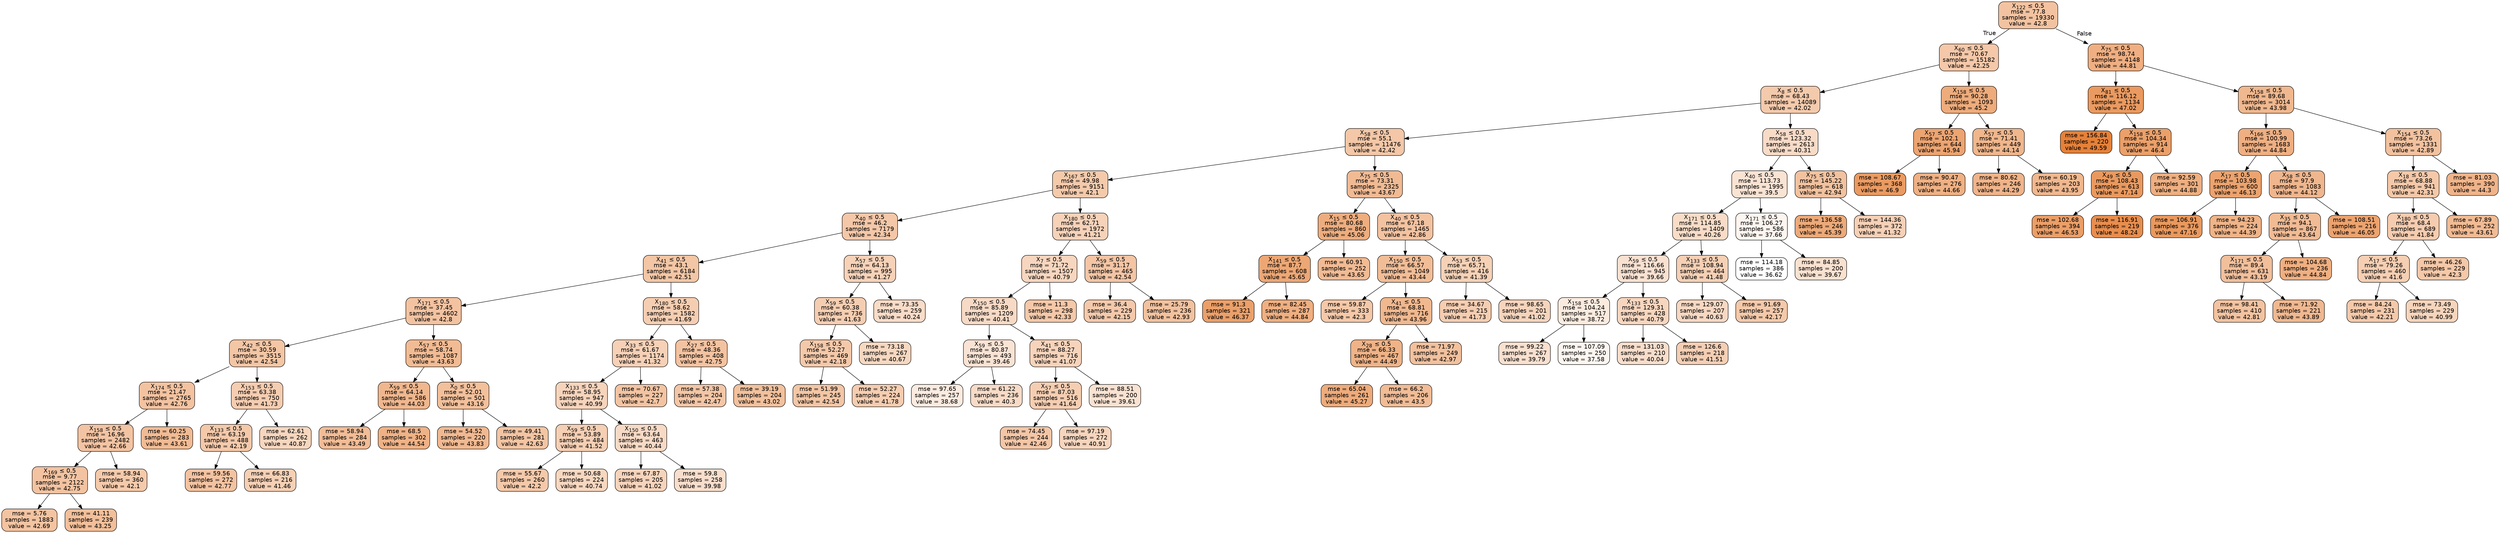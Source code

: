 digraph Tree {
node [shape=box, style="filled, rounded", color="black", fontname=helvetica] ;
edge [fontname=helvetica] ;
0 [label=<X<SUB>122</SUB> &le; 0.5<br/>mse = 77.8<br/>samples = 19330<br/>value = 42.8>, fillcolor="#f3c3a1"] ;
1 [label=<X<SUB>60</SUB> &le; 0.5<br/>mse = 70.67<br/>samples = 15182<br/>value = 42.25>, fillcolor="#f4c8a9"] ;
0 -> 1 [labeldistance=2.5, labelangle=45, headlabel="True"] ;
2 [label=<X<SUB>8</SUB> &le; 0.5<br/>mse = 68.43<br/>samples = 14089<br/>value = 42.02>, fillcolor="#f4caac"] ;
1 -> 2 ;
3 [label=<X<SUB>58</SUB> &le; 0.5<br/>mse = 55.1<br/>samples = 11476<br/>value = 42.42>, fillcolor="#f3c7a7"] ;
2 -> 3 ;
4 [label=<X<SUB>167</SUB> &le; 0.5<br/>mse = 49.98<br/>samples = 9151<br/>value = 42.1>, fillcolor="#f4caab"] ;
3 -> 4 ;
5 [label=<X<SUB>40</SUB> &le; 0.5<br/>mse = 46.2<br/>samples = 7179<br/>value = 42.34>, fillcolor="#f4c7a8"] ;
4 -> 5 ;
6 [label=<X<SUB>41</SUB> &le; 0.5<br/>mse = 43.1<br/>samples = 6184<br/>value = 42.51>, fillcolor="#f3c6a5"] ;
5 -> 6 ;
7 [label=<X<SUB>171</SUB> &le; 0.5<br/>mse = 37.45<br/>samples = 4602<br/>value = 42.8>, fillcolor="#f3c3a1"] ;
6 -> 7 ;
8 [label=<X<SUB>42</SUB> &le; 0.5<br/>mse = 30.59<br/>samples = 3515<br/>value = 42.54>, fillcolor="#f3c6a5"] ;
7 -> 8 ;
9 [label=<X<SUB>174</SUB> &le; 0.5<br/>mse = 21.47<br/>samples = 2765<br/>value = 42.76>, fillcolor="#f3c3a1"] ;
8 -> 9 ;
10 [label=<X<SUB>158</SUB> &le; 0.5<br/>mse = 16.96<br/>samples = 2482<br/>value = 42.66>, fillcolor="#f3c4a3"] ;
9 -> 10 ;
11 [label=<X<SUB>169</SUB> &le; 0.5<br/>mse = 9.77<br/>samples = 2122<br/>value = 42.75>, fillcolor="#f3c3a1"] ;
10 -> 11 ;
12 [label=<mse = 5.76<br/>samples = 1883<br/>value = 42.69>, fillcolor="#f3c4a2"] ;
11 -> 12 ;
13 [label=<mse = 41.11<br/>samples = 239<br/>value = 43.25>, fillcolor="#f2bf9a"] ;
11 -> 13 ;
14 [label=<mse = 58.94<br/>samples = 360<br/>value = 42.1>, fillcolor="#f4caab"] ;
10 -> 14 ;
15 [label=<mse = 60.25<br/>samples = 283<br/>value = 43.61>, fillcolor="#f1bb94"] ;
9 -> 15 ;
16 [label=<X<SUB>153</SUB> &le; 0.5<br/>mse = 63.38<br/>samples = 750<br/>value = 41.73>, fillcolor="#f5cdb1"] ;
8 -> 16 ;
17 [label=<X<SUB>133</SUB> &le; 0.5<br/>mse = 63.19<br/>samples = 488<br/>value = 42.19>, fillcolor="#f4c9aa"] ;
16 -> 17 ;
18 [label=<mse = 59.56<br/>samples = 272<br/>value = 42.77>, fillcolor="#f3c3a1"] ;
17 -> 18 ;
19 [label=<mse = 66.83<br/>samples = 216<br/>value = 41.46>, fillcolor="#f5d0b5"] ;
17 -> 19 ;
20 [label=<mse = 62.61<br/>samples = 262<br/>value = 40.87>, fillcolor="#f6d6be"] ;
16 -> 20 ;
21 [label=<X<SUB>57</SUB> &le; 0.5<br/>mse = 58.74<br/>samples = 1087<br/>value = 43.63>, fillcolor="#f1bb94"] ;
7 -> 21 ;
22 [label=<X<SUB>59</SUB> &le; 0.5<br/>mse = 64.14<br/>samples = 586<br/>value = 44.03>, fillcolor="#f0b78e"] ;
21 -> 22 ;
23 [label=<mse = 58.94<br/>samples = 284<br/>value = 43.49>, fillcolor="#f1bc96"] ;
22 -> 23 ;
24 [label=<mse = 68.5<br/>samples = 302<br/>value = 44.54>, fillcolor="#efb286"] ;
22 -> 24 ;
25 [label=<X<SUB>0</SUB> &le; 0.5<br/>mse = 52.01<br/>samples = 501<br/>value = 43.16>, fillcolor="#f2c09b"] ;
21 -> 25 ;
26 [label=<mse = 54.52<br/>samples = 220<br/>value = 43.83>, fillcolor="#f1b991"] ;
25 -> 26 ;
27 [label=<mse = 49.41<br/>samples = 281<br/>value = 42.63>, fillcolor="#f3c5a3"] ;
25 -> 27 ;
28 [label=<X<SUB>180</SUB> &le; 0.5<br/>mse = 58.62<br/>samples = 1582<br/>value = 41.69>, fillcolor="#f5ceb2"] ;
6 -> 28 ;
29 [label=<X<SUB>33</SUB> &le; 0.5<br/>mse = 61.67<br/>samples = 1174<br/>value = 41.32>, fillcolor="#f6d1b7"] ;
28 -> 29 ;
30 [label=<X<SUB>133</SUB> &le; 0.5<br/>mse = 58.95<br/>samples = 947<br/>value = 40.99>, fillcolor="#f6d4bc"] ;
29 -> 30 ;
31 [label=<X<SUB>59</SUB> &le; 0.5<br/>mse = 53.89<br/>samples = 484<br/>value = 41.52>, fillcolor="#f5cfb4"] ;
30 -> 31 ;
32 [label=<mse = 55.67<br/>samples = 260<br/>value = 42.2>, fillcolor="#f4c9aa"] ;
31 -> 32 ;
33 [label=<mse = 50.68<br/>samples = 224<br/>value = 40.74>, fillcolor="#f7d7c0"] ;
31 -> 33 ;
34 [label=<X<SUB>150</SUB> &le; 0.5<br/>mse = 63.64<br/>samples = 463<br/>value = 40.44>, fillcolor="#f7dac5"] ;
30 -> 34 ;
35 [label=<mse = 67.87<br/>samples = 205<br/>value = 41.02>, fillcolor="#f6d4bc"] ;
34 -> 35 ;
36 [label=<mse = 59.8<br/>samples = 258<br/>value = 39.98>, fillcolor="#f8decc"] ;
34 -> 36 ;
37 [label=<mse = 70.67<br/>samples = 227<br/>value = 42.7>, fillcolor="#f3c4a2"] ;
29 -> 37 ;
38 [label=<X<SUB>27</SUB> &le; 0.5<br/>mse = 48.36<br/>samples = 408<br/>value = 42.75>, fillcolor="#f3c3a1"] ;
28 -> 38 ;
39 [label=<mse = 57.38<br/>samples = 204<br/>value = 42.47>, fillcolor="#f3c6a6"] ;
38 -> 39 ;
40 [label=<mse = 39.19<br/>samples = 204<br/>value = 43.02>, fillcolor="#f2c19d"] ;
38 -> 40 ;
41 [label=<X<SUB>57</SUB> &le; 0.5<br/>mse = 64.13<br/>samples = 995<br/>value = 41.27>, fillcolor="#f6d2b8"] ;
5 -> 41 ;
42 [label=<X<SUB>59</SUB> &le; 0.5<br/>mse = 60.38<br/>samples = 736<br/>value = 41.63>, fillcolor="#f5ceb2"] ;
41 -> 42 ;
43 [label=<X<SUB>158</SUB> &le; 0.5<br/>mse = 52.27<br/>samples = 469<br/>value = 42.18>, fillcolor="#f4c9aa"] ;
42 -> 43 ;
44 [label=<mse = 51.99<br/>samples = 245<br/>value = 42.54>, fillcolor="#f3c6a5"] ;
43 -> 44 ;
45 [label=<mse = 52.27<br/>samples = 224<br/>value = 41.78>, fillcolor="#f5cdb0"] ;
43 -> 45 ;
46 [label=<mse = 73.18<br/>samples = 267<br/>value = 40.67>, fillcolor="#f7d8c1"] ;
42 -> 46 ;
47 [label=<mse = 73.35<br/>samples = 259<br/>value = 40.24>, fillcolor="#f8dcc8"] ;
41 -> 47 ;
48 [label=<X<SUB>180</SUB> &le; 0.5<br/>mse = 62.71<br/>samples = 1972<br/>value = 41.21>, fillcolor="#f6d2b9"] ;
4 -> 48 ;
49 [label=<X<SUB>7</SUB> &le; 0.5<br/>mse = 71.72<br/>samples = 1507<br/>value = 40.79>, fillcolor="#f7d6bf"] ;
48 -> 49 ;
50 [label=<X<SUB>150</SUB> &le; 0.5<br/>mse = 85.89<br/>samples = 1209<br/>value = 40.41>, fillcolor="#f7dac5"] ;
49 -> 50 ;
51 [label=<X<SUB>59</SUB> &le; 0.5<br/>mse = 80.87<br/>samples = 493<br/>value = 39.46>, fillcolor="#f9e3d4"] ;
50 -> 51 ;
52 [label=<mse = 97.65<br/>samples = 257<br/>value = 38.68>, fillcolor="#fbebe0"] ;
51 -> 52 ;
53 [label=<mse = 61.22<br/>samples = 236<br/>value = 40.3>, fillcolor="#f8dbc7"] ;
51 -> 53 ;
54 [label=<X<SUB>41</SUB> &le; 0.5<br/>mse = 88.27<br/>samples = 716<br/>value = 41.07>, fillcolor="#f6d4bb"] ;
50 -> 54 ;
55 [label=<X<SUB>57</SUB> &le; 0.5<br/>mse = 87.03<br/>samples = 516<br/>value = 41.64>, fillcolor="#f5ceb2"] ;
54 -> 55 ;
56 [label=<mse = 74.45<br/>samples = 244<br/>value = 42.46>, fillcolor="#f3c6a6"] ;
55 -> 56 ;
57 [label=<mse = 97.19<br/>samples = 272<br/>value = 40.91>, fillcolor="#f6d5bd"] ;
55 -> 57 ;
58 [label=<mse = 88.51<br/>samples = 200<br/>value = 39.61>, fillcolor="#f9e2d1"] ;
54 -> 58 ;
59 [label=<mse = 11.3<br/>samples = 298<br/>value = 42.33>, fillcolor="#f4c8a8"] ;
49 -> 59 ;
60 [label=<X<SUB>59</SUB> &le; 0.5<br/>mse = 31.17<br/>samples = 465<br/>value = 42.54>, fillcolor="#f3c5a5"] ;
48 -> 60 ;
61 [label=<mse = 36.4<br/>samples = 229<br/>value = 42.15>, fillcolor="#f4c9ab"] ;
60 -> 61 ;
62 [label=<mse = 25.79<br/>samples = 236<br/>value = 42.93>, fillcolor="#f2c29f"] ;
60 -> 62 ;
63 [label=<X<SUB>75</SUB> &le; 0.5<br/>mse = 73.31<br/>samples = 2325<br/>value = 43.67>, fillcolor="#f1ba93"] ;
3 -> 63 ;
64 [label=<X<SUB>15</SUB> &le; 0.5<br/>mse = 80.68<br/>samples = 860<br/>value = 45.06>, fillcolor="#eead7e"] ;
63 -> 64 ;
65 [label=<X<SUB>141</SUB> &le; 0.5<br/>mse = 87.7<br/>samples = 608<br/>value = 45.65>, fillcolor="#eda775"] ;
64 -> 65 ;
66 [label=<mse = 91.3<br/>samples = 321<br/>value = 46.37>, fillcolor="#eba06a"] ;
65 -> 66 ;
67 [label=<mse = 82.45<br/>samples = 287<br/>value = 44.84>, fillcolor="#efaf81"] ;
65 -> 67 ;
68 [label=<mse = 60.91<br/>samples = 252<br/>value = 43.65>, fillcolor="#f1bb94"] ;
64 -> 68 ;
69 [label=<X<SUB>40</SUB> &le; 0.5<br/>mse = 67.18<br/>samples = 1465<br/>value = 42.86>, fillcolor="#f3c2a0"] ;
63 -> 69 ;
70 [label=<X<SUB>150</SUB> &le; 0.5<br/>mse = 66.57<br/>samples = 1049<br/>value = 43.44>, fillcolor="#f1bd97"] ;
69 -> 70 ;
71 [label=<mse = 59.87<br/>samples = 333<br/>value = 42.3>, fillcolor="#f4c8a8"] ;
70 -> 71 ;
72 [label=<X<SUB>41</SUB> &le; 0.5<br/>mse = 68.81<br/>samples = 716<br/>value = 43.96>, fillcolor="#f0b88f"] ;
70 -> 72 ;
73 [label=<X<SUB>28</SUB> &le; 0.5<br/>mse = 66.33<br/>samples = 467<br/>value = 44.49>, fillcolor="#efb387"] ;
72 -> 73 ;
74 [label=<mse = 65.04<br/>samples = 261<br/>value = 45.27>, fillcolor="#eeab7b"] ;
73 -> 74 ;
75 [label=<mse = 66.2<br/>samples = 206<br/>value = 43.5>, fillcolor="#f1bc96"] ;
73 -> 75 ;
76 [label=<mse = 71.97<br/>samples = 249<br/>value = 42.97>, fillcolor="#f2c19e"] ;
72 -> 76 ;
77 [label=<X<SUB>53</SUB> &le; 0.5<br/>mse = 65.71<br/>samples = 416<br/>value = 41.39>, fillcolor="#f5d1b6"] ;
69 -> 77 ;
78 [label=<mse = 34.67<br/>samples = 215<br/>value = 41.73>, fillcolor="#f5cdb1"] ;
77 -> 78 ;
79 [label=<mse = 98.65<br/>samples = 201<br/>value = 41.02>, fillcolor="#f6d4bc"] ;
77 -> 79 ;
80 [label=<X<SUB>58</SUB> &le; 0.5<br/>mse = 123.32<br/>samples = 2613<br/>value = 40.31>, fillcolor="#f8dbc7"] ;
2 -> 80 ;
81 [label=<X<SUB>40</SUB> &le; 0.5<br/>mse = 113.73<br/>samples = 1995<br/>value = 39.5>, fillcolor="#f9e3d3"] ;
80 -> 81 ;
82 [label=<X<SUB>171</SUB> &le; 0.5<br/>mse = 114.85<br/>samples = 1409<br/>value = 40.26>, fillcolor="#f8dcc7"] ;
81 -> 82 ;
83 [label=<X<SUB>59</SUB> &le; 0.5<br/>mse = 116.66<br/>samples = 945<br/>value = 39.66>, fillcolor="#f9e1d1"] ;
82 -> 83 ;
84 [label=<X<SUB>158</SUB> &le; 0.5<br/>mse = 104.24<br/>samples = 517<br/>value = 38.72>, fillcolor="#fbebdf"] ;
83 -> 84 ;
85 [label=<mse = 99.22<br/>samples = 267<br/>value = 39.79>, fillcolor="#f9e0cf"] ;
84 -> 85 ;
86 [label=<mse = 107.09<br/>samples = 250<br/>value = 37.58>, fillcolor="#fdf6f0"] ;
84 -> 86 ;
87 [label=<X<SUB>133</SUB> &le; 0.5<br/>mse = 129.31<br/>samples = 428<br/>value = 40.79>, fillcolor="#f7d6bf"] ;
83 -> 87 ;
88 [label=<mse = 131.03<br/>samples = 210<br/>value = 40.04>, fillcolor="#f8decb"] ;
87 -> 88 ;
89 [label=<mse = 126.6<br/>samples = 218<br/>value = 41.51>, fillcolor="#f5cfb4"] ;
87 -> 89 ;
90 [label=<X<SUB>133</SUB> &le; 0.5<br/>mse = 108.94<br/>samples = 464<br/>value = 41.48>, fillcolor="#f5d0b5"] ;
82 -> 90 ;
91 [label=<mse = 129.07<br/>samples = 207<br/>value = 40.63>, fillcolor="#f7d8c2"] ;
90 -> 91 ;
92 [label=<mse = 91.69<br/>samples = 257<br/>value = 42.17>, fillcolor="#f4c9aa"] ;
90 -> 92 ;
93 [label=<X<SUB>171</SUB> &le; 0.5<br/>mse = 106.27<br/>samples = 586<br/>value = 37.66>, fillcolor="#fdf5ef"] ;
81 -> 93 ;
94 [label=<mse = 114.18<br/>samples = 386<br/>value = 36.62>, fillcolor="#ffffff"] ;
93 -> 94 ;
95 [label=<mse = 84.85<br/>samples = 200<br/>value = 39.67>, fillcolor="#f9e1d0"] ;
93 -> 95 ;
96 [label=<X<SUB>75</SUB> &le; 0.5<br/>mse = 145.22<br/>samples = 618<br/>value = 42.94>, fillcolor="#f2c29f"] ;
80 -> 96 ;
97 [label=<mse = 136.58<br/>samples = 246<br/>value = 45.39>, fillcolor="#edaa79"] ;
96 -> 97 ;
98 [label=<mse = 144.36<br/>samples = 372<br/>value = 41.32>, fillcolor="#f6d1b7"] ;
96 -> 98 ;
99 [label=<X<SUB>158</SUB> &le; 0.5<br/>mse = 90.28<br/>samples = 1093<br/>value = 45.2>, fillcolor="#eeac7c"] ;
1 -> 99 ;
100 [label=<X<SUB>57</SUB> &le; 0.5<br/>mse = 102.1<br/>samples = 644<br/>value = 45.94>, fillcolor="#eca471"] ;
99 -> 100 ;
101 [label=<mse = 108.67<br/>samples = 368<br/>value = 46.9>, fillcolor="#ea9b62"] ;
100 -> 101 ;
102 [label=<mse = 90.47<br/>samples = 276<br/>value = 44.66>, fillcolor="#efb184"] ;
100 -> 102 ;
103 [label=<X<SUB>57</SUB> &le; 0.5<br/>mse = 71.41<br/>samples = 449<br/>value = 44.14>, fillcolor="#f0b68c"] ;
99 -> 103 ;
104 [label=<mse = 80.62<br/>samples = 246<br/>value = 44.29>, fillcolor="#f0b48a"] ;
103 -> 104 ;
105 [label=<mse = 60.19<br/>samples = 203<br/>value = 43.95>, fillcolor="#f0b88f"] ;
103 -> 105 ;
106 [label=<X<SUB>75</SUB> &le; 0.5<br/>mse = 98.74<br/>samples = 4148<br/>value = 44.81>, fillcolor="#efaf82"] ;
0 -> 106 [labeldistance=2.5, labelangle=-45, headlabel="False"] ;
107 [label=<X<SUB>81</SUB> &le; 0.5<br/>mse = 116.12<br/>samples = 1134<br/>value = 47.02>, fillcolor="#ea9a60"] ;
106 -> 107 ;
108 [label=<mse = 156.84<br/>samples = 220<br/>value = 49.59>, fillcolor="#e58139"] ;
107 -> 108 ;
109 [label=<X<SUB>158</SUB> &le; 0.5<br/>mse = 104.34<br/>samples = 914<br/>value = 46.4>, fillcolor="#eba06a"] ;
107 -> 109 ;
110 [label=<X<SUB>49</SUB> &le; 0.5<br/>mse = 108.43<br/>samples = 613<br/>value = 47.14>, fillcolor="#ea995e"] ;
109 -> 110 ;
111 [label=<mse = 102.68<br/>samples = 394<br/>value = 46.53>, fillcolor="#eb9f68"] ;
110 -> 111 ;
112 [label=<mse = 116.91<br/>samples = 219<br/>value = 48.24>, fillcolor="#e88e4e"] ;
110 -> 112 ;
113 [label=<mse = 92.59<br/>samples = 301<br/>value = 44.88>, fillcolor="#eeaf81"] ;
109 -> 113 ;
114 [label=<X<SUB>158</SUB> &le; 0.5<br/>mse = 89.68<br/>samples = 3014<br/>value = 43.98>, fillcolor="#f0b88f"] ;
106 -> 114 ;
115 [label=<X<SUB>166</SUB> &le; 0.5<br/>mse = 100.99<br/>samples = 1683<br/>value = 44.84>, fillcolor="#efaf82"] ;
114 -> 115 ;
116 [label=<X<SUB>17</SUB> &le; 0.5<br/>mse = 103.98<br/>samples = 600<br/>value = 46.13>, fillcolor="#eca36e"] ;
115 -> 116 ;
117 [label=<mse = 106.91<br/>samples = 376<br/>value = 47.16>, fillcolor="#ea995e"] ;
116 -> 117 ;
118 [label=<mse = 94.23<br/>samples = 224<br/>value = 44.39>, fillcolor="#efb488"] ;
116 -> 118 ;
119 [label=<X<SUB>58</SUB> &le; 0.5<br/>mse = 97.9<br/>samples = 1083<br/>value = 44.12>, fillcolor="#f0b68d"] ;
115 -> 119 ;
120 [label=<X<SUB>35</SUB> &le; 0.5<br/>mse = 94.1<br/>samples = 867<br/>value = 43.64>, fillcolor="#f1bb94"] ;
119 -> 120 ;
121 [label=<X<SUB>171</SUB> &le; 0.5<br/>mse = 89.4<br/>samples = 631<br/>value = 43.19>, fillcolor="#f2bf9b"] ;
120 -> 121 ;
122 [label=<mse = 98.41<br/>samples = 410<br/>value = 42.81>, fillcolor="#f3c3a1"] ;
121 -> 122 ;
123 [label=<mse = 71.92<br/>samples = 221<br/>value = 43.89>, fillcolor="#f0b890"] ;
121 -> 123 ;
124 [label=<mse = 104.68<br/>samples = 236<br/>value = 44.84>, fillcolor="#efaf81"] ;
120 -> 124 ;
125 [label=<mse = 108.51<br/>samples = 216<br/>value = 46.05>, fillcolor="#eca36f"] ;
119 -> 125 ;
126 [label=<X<SUB>154</SUB> &le; 0.5<br/>mse = 73.26<br/>samples = 1331<br/>value = 42.89>, fillcolor="#f2c29f"] ;
114 -> 126 ;
127 [label=<X<SUB>18</SUB> &le; 0.5<br/>mse = 68.88<br/>samples = 941<br/>value = 42.31>, fillcolor="#f4c8a8"] ;
126 -> 127 ;
128 [label=<X<SUB>180</SUB> &le; 0.5<br/>mse = 68.4<br/>samples = 689<br/>value = 41.84>, fillcolor="#f5ccaf"] ;
127 -> 128 ;
129 [label=<X<SUB>17</SUB> &le; 0.5<br/>mse = 79.26<br/>samples = 460<br/>value = 41.6>, fillcolor="#f5cfb3"] ;
128 -> 129 ;
130 [label=<mse = 84.24<br/>samples = 231<br/>value = 42.21>, fillcolor="#f4c9aa"] ;
129 -> 130 ;
131 [label=<mse = 73.49<br/>samples = 229<br/>value = 40.99>, fillcolor="#f6d5bc"] ;
129 -> 131 ;
132 [label=<mse = 46.26<br/>samples = 229<br/>value = 42.3>, fillcolor="#f4c8a8"] ;
128 -> 132 ;
133 [label=<mse = 67.89<br/>samples = 252<br/>value = 43.61>, fillcolor="#f1bb94"] ;
127 -> 133 ;
134 [label=<mse = 81.03<br/>samples = 390<br/>value = 44.3>, fillcolor="#f0b48a"] ;
126 -> 134 ;
}